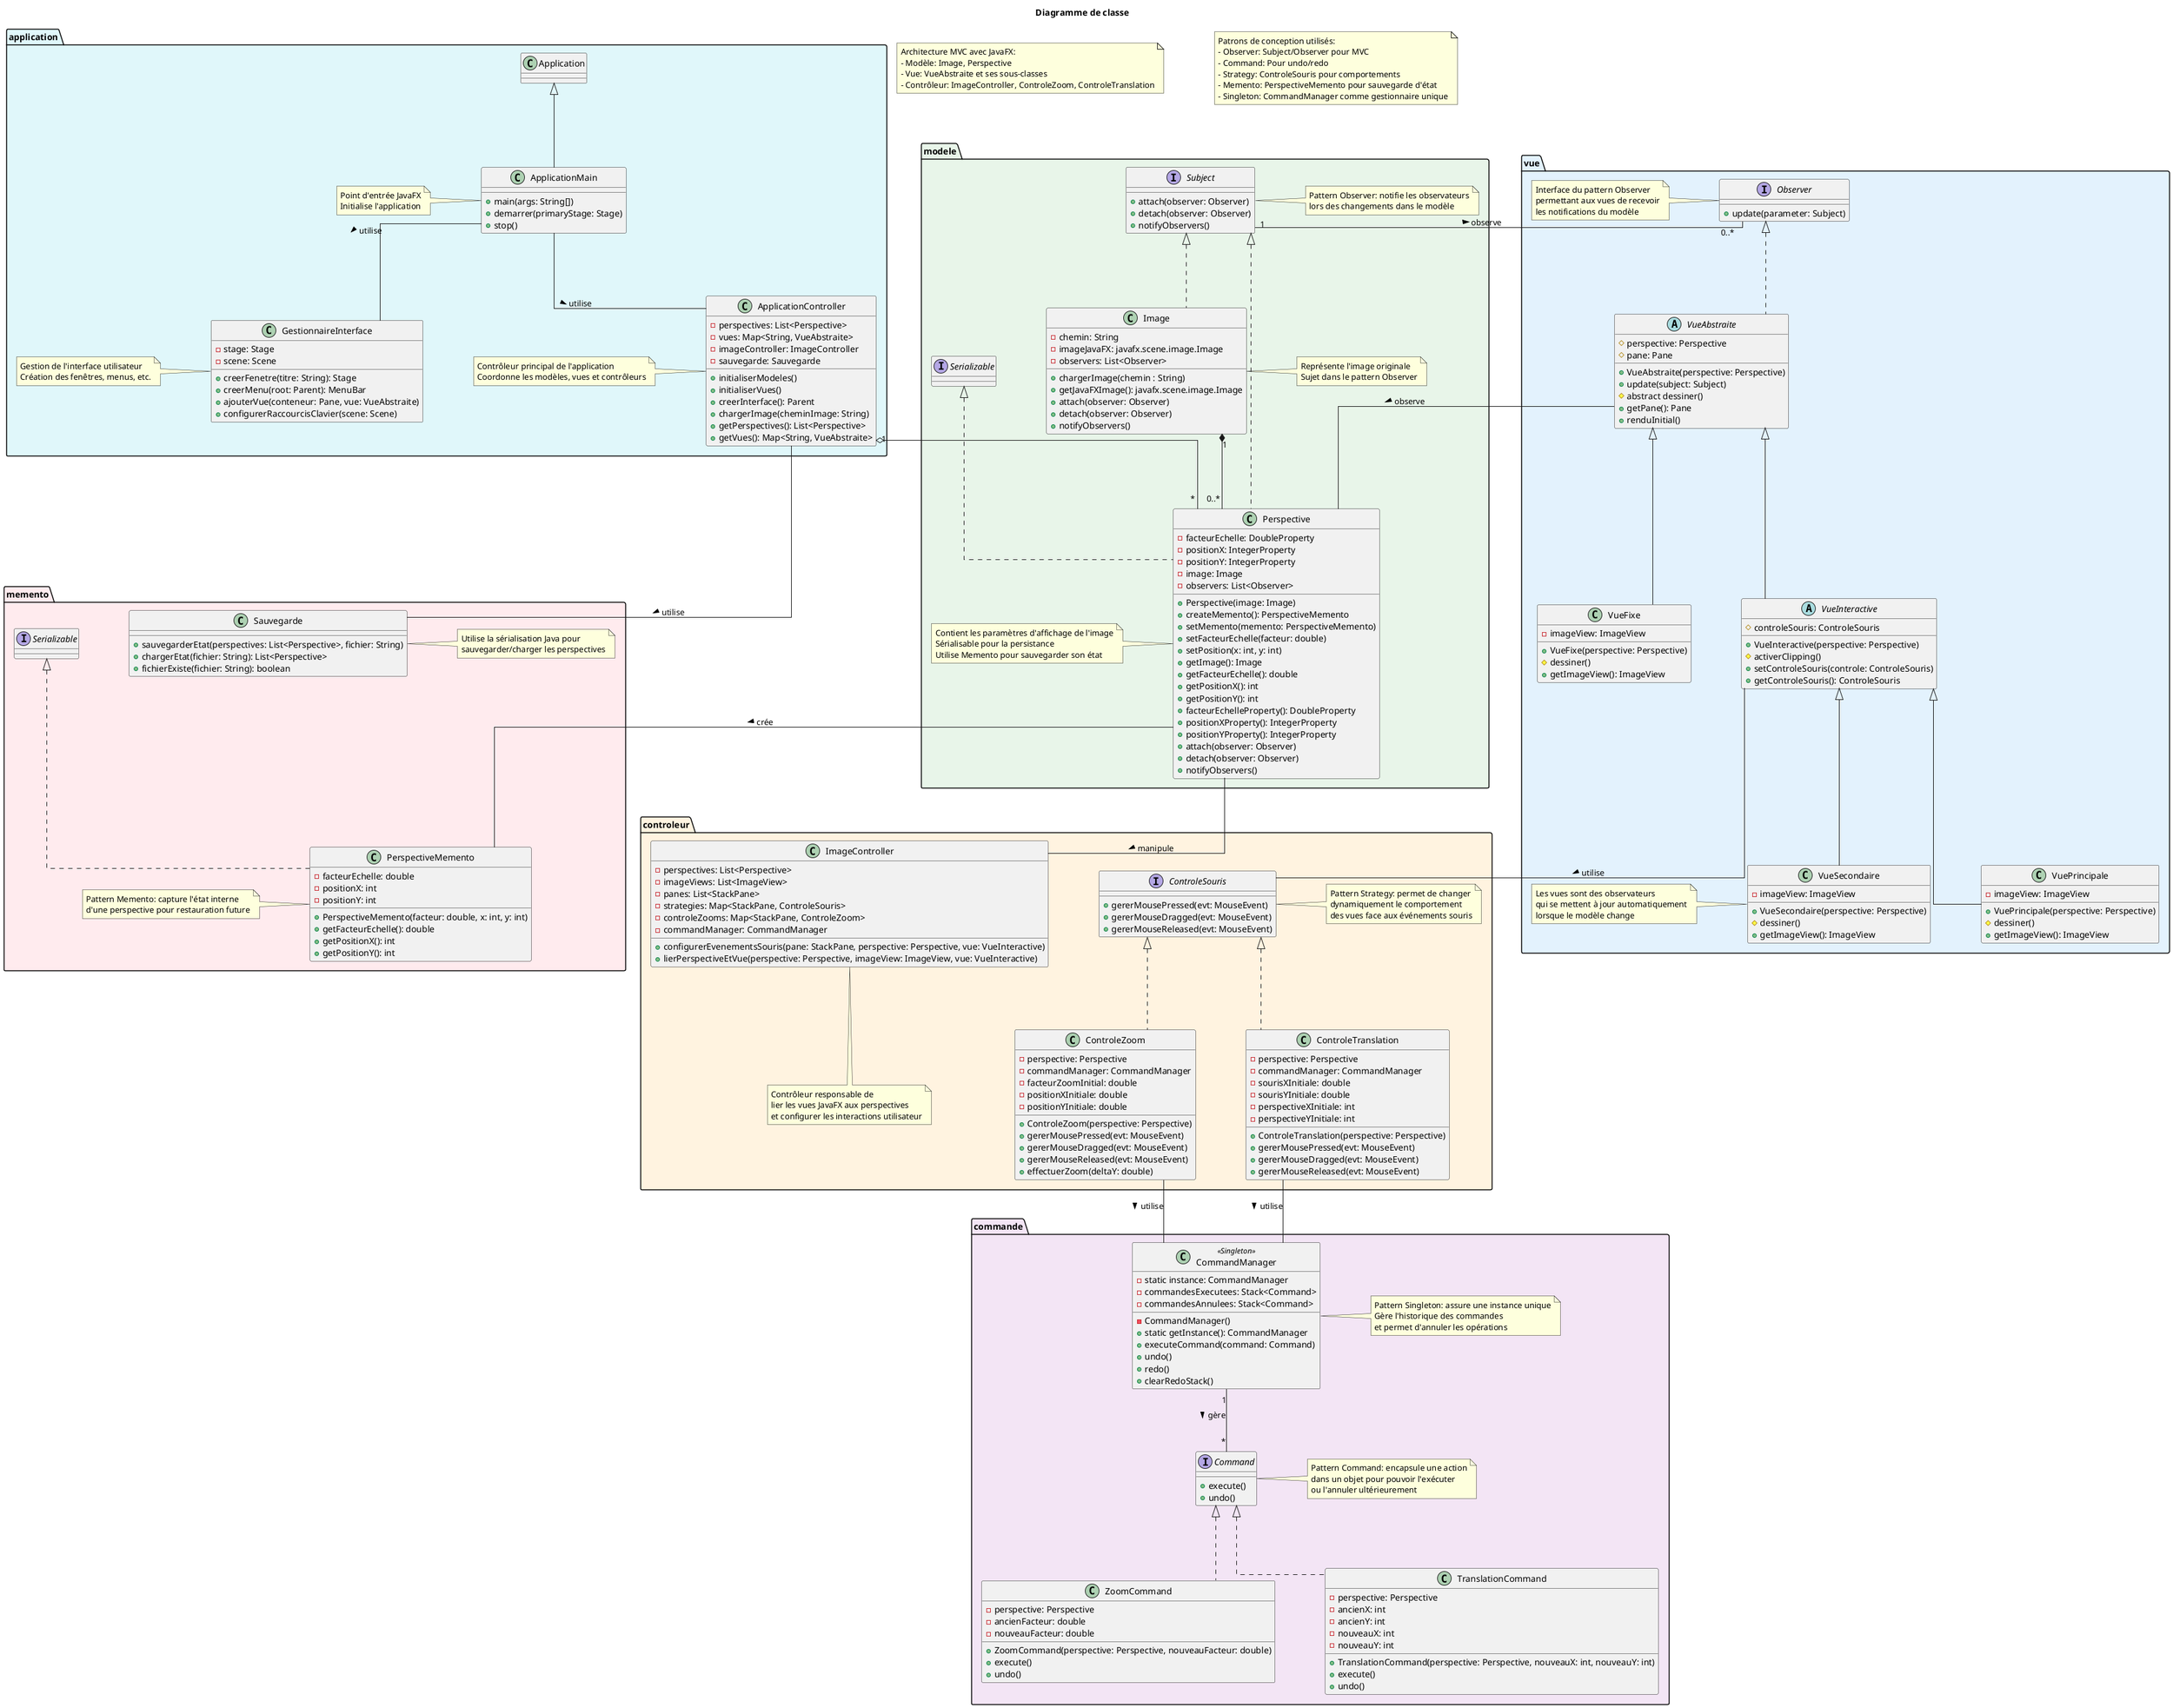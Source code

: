 @startuml
'Architecture MVC avec patrons de conception
title Diagramme de classe

skinparam linetype ortho
skinparam nodesep 80
skinparam ranksep 100
skinparam shadowing false

package "modele" #E8F5E9 {
  class Image implements Subject {
    -chemin: String
    -imageJavaFX: javafx.scene.image.Image
    -observers: List<Observer>
    +chargerImage(chemin : String)
    +getJavaFXImage(): javafx.scene.image.Image
    +attach(observer: Observer)
    +detach(observer: Observer)
    +notifyObservers()
  }
  note right of Image
    Représente l'image originale
    Sujet dans le pattern Observer
  endnote

  class Perspective implements Subject, Serializable {
    -facteurEchelle: DoubleProperty
    -positionX: IntegerProperty
    -positionY: IntegerProperty
    -image: Image
    -observers: List<Observer>
    +Perspective(image: Image)
    +createMemento(): PerspectiveMemento
    +setMemento(memento: PerspectiveMemento)
    +setFacteurEchelle(facteur: double)
    +setPosition(x: int, y: int)
    +getImage(): Image
    +getFacteurEchelle(): double
    +getPositionX(): int
    +getPositionY(): int
    +facteurEchelleProperty(): DoubleProperty
    +positionXProperty(): IntegerProperty
    +positionYProperty(): IntegerProperty
    +attach(observer: Observer)
    +detach(observer: Observer)
    +notifyObservers()
  }
  note left of Perspective
    Contient les paramètres d'affichage de l'image
    Sérialisable pour la persistance
    Utilise Memento pour sauvegarder son état
  endnote

  interface Subject {
    +attach(observer: Observer)
    +detach(observer: Observer)
    +notifyObservers()
  }
  note right of Subject
    Pattern Observer: notifie les observateurs
    lors des changements dans le modèle
  endnote
}

package "vue" #E3F2FD {
  interface Observer {
    +update(parameter: Subject)
  }
  note left of Observer
    Interface du pattern Observer
    permettant aux vues de recevoir
    les notifications du modèle
  endnote

  abstract class VueAbstraite implements Observer {
    #perspective: Perspective
    #pane: Pane
    +VueAbstraite(perspective: Perspective)
    +update(subject: Subject)
    #abstract dessiner()
    +getPane(): Pane
    +renduInitial()
  }

  class VueFixe extends VueAbstraite {
    -imageView: ImageView
    +VueFixe(perspective: Perspective)
    #dessiner()
    +getImageView(): ImageView
  }

  abstract class VueInteractive extends VueAbstraite {
    #controleSouris: ControleSouris
    +VueInteractive(perspective: Perspective)
    #activerClipping()
    +setControleSouris(controle: ControleSouris)
    +getControleSouris(): ControleSouris
  }

  class VuePrincipale extends VueInteractive {
    -imageView: ImageView
    +VuePrincipale(perspective: Perspective)
    #dessiner()
    +getImageView(): ImageView
}

  class VueSecondaire extends VueInteractive {
    -imageView: ImageView
    +VueSecondaire(perspective: Perspective)
    #dessiner()
    +getImageView(): ImageView
  }
  note left of VueSecondaire
    Les vues sont des observateurs
    qui se mettent à jour automatiquement
    lorsque le modèle change
  endnote
}

package "controleur" #FFF3E0 {
  interface ControleSouris {
    +gererMousePressed(evt: MouseEvent)
    +gererMouseDragged(evt: MouseEvent)
    +gererMouseReleased(evt: MouseEvent)
  }
  note right of ControleSouris
    Pattern Strategy: permet de changer
    dynamiquement le comportement
    des vues face aux événements souris
  endnote

  class ControleZoom {
    -perspective: Perspective
    -commandManager: CommandManager
    -facteurZoomInitial: double
    -positionXInitiale: double
    -positionYInitiale: double
    +ControleZoom(perspective: Perspective)
    +gererMousePressed(evt: MouseEvent)
    +gererMouseDragged(evt: MouseEvent)
    +gererMouseReleased(evt: MouseEvent)
    +effectuerZoom(deltaY: double)
}

  class ControleTranslation {
    -perspective: Perspective
    -commandManager: CommandManager
    -sourisXInitiale: double
    -sourisYInitiale: double
    -perspectiveXInitiale: int
    -perspectiveYInitiale: int
    +ControleTranslation(perspective: Perspective)
    +gererMousePressed(evt: MouseEvent)
    +gererMouseDragged(evt: MouseEvent)
    +gererMouseReleased(evt: MouseEvent)
  }

  class ImageController {
    -perspectives: List<Perspective>
    -imageViews: List<ImageView>
    -panes: List<StackPane>
    -strategies: Map<StackPane, ControleSouris>
    -controleZooms: Map<StackPane, ControleZoom>
    -commandManager: CommandManager
    +configurerEvenementsSouris(pane: StackPane, perspective: Perspective, vue: VueInteractive)
    +lierPerspectiveEtVue(perspective: Perspective, imageView: ImageView, vue: VueInteractive)
  }
  note bottom of ImageController
    Contrôleur responsable de
    lier les vues JavaFX aux perspectives
    et configurer les interactions utilisateur
  endnote
}

package "commande" #F3E5F5 {
  interface Command {
    +execute()
    +undo()
  }
  note right of Command
    Pattern Command: encapsule une action
    dans un objet pour pouvoir l'exécuter
    ou l'annuler ultérieurement
  endnote

  class ZoomCommand implements Command {
    -perspective: Perspective
    -ancienFacteur: double
    -nouveauFacteur: double
    +ZoomCommand(perspective: Perspective, nouveauFacteur: double)
    +execute()
    +undo()
  }

  class TranslationCommand implements Command {
    -perspective: Perspective
    -ancienX: int
    -ancienY: int
    -nouveauX: int
    -nouveauY: int
    +TranslationCommand(perspective: Perspective, nouveauX: int, nouveauY: int)
    +execute()
    +undo()
  }

  class CommandManager << Singleton >> {
    -static instance: CommandManager
    -commandesExecutees: Stack<Command>
    -commandesAnnulees: Stack<Command>
    -CommandManager()
    +static getInstance(): CommandManager
    +executeCommand(command: Command)
    +undo()
    +redo()
    +clearRedoStack()
  }
  note right of CommandManager
    Pattern Singleton: assure une instance unique
    Gère l'historique des commandes
    et permet d'annuler les opérations
  endnote
}

package "memento" #FFEBEE {
  class PerspectiveMemento implements Serializable {
    -facteurEchelle: double
    -positionX: int
    -positionY: int
    +PerspectiveMemento(facteur: double, x: int, y: int)
    +getFacteurEchelle(): double
    +getPositionX(): int
    +getPositionY(): int
  }
  note left of PerspectiveMemento
    Pattern Memento: capture l'état interne
    d'une perspective pour restauration future
  endnote

  class Sauvegarde {
    +sauvegarderEtat(perspectives: List<Perspective>, fichier: String)
    +chargerEtat(fichier: String): List<Perspective>
    +fichierExiste(fichier: String): boolean
  }
  note right of Sauvegarde
    Utilise la sérialisation Java pour
    sauvegarder/charger les perspectives
  endnote
}

package "application" #E0F7FA {
  class ApplicationMain extends Application {
    +main(args: String[])
    +demarrer(primaryStage: Stage)
    +stop()
  }
  note left of ApplicationMain
    Point d'entrée JavaFX
    Initialise l'application
  endnote

  class ApplicationController {
      -perspectives: List<Perspective>
      -vues: Map<String, VueAbstraite>
      -imageController: ImageController
      -sauvegarde: Sauvegarde
      +initialiserModeles()
      +initialiserVues()
      +creerInterface(): Parent
      +chargerImage(cheminImage: String)
      +getPerspectives(): List<Perspective>
      +getVues(): Map<String, VueAbstraite>
  }
  note left of ApplicationController
    Contrôleur principal de l'application
    Coordonne les modèles, vues et contrôleurs
  endnote

  class GestionnaireInterface {
    -stage: Stage
    -scene: Scene
    +creerFenetre(titre: String): Stage
    +creerMenu(root: Parent): MenuBar
    +ajouterVue(conteneur: Pane, vue: VueAbstraite)
    +configurerRaccourcisClavier(scene: Scene)
  }
  note left of GestionnaireInterface
    Gestion de l'interface utilisateur
    Création des fenêtres, menus, etc.
  endnote
}

' Relations
Subject "1" -- "0..*" Observer : observe >
Image "1" *-- "0..*" Perspective
Perspective -- PerspectiveMemento : crée >

' Nouvelles relations pour VueAbstraite
VueAbstraite -- Perspective : observe >
VueInteractive -- ControleSouris : utilise >

' Relations de contrôleur
ControleSouris <|.. ControleZoom
ControleSouris <|.. ControleTranslation
CommandManager "1" -- "*" Command : gère >
ControleZoom -- CommandManager : utilise >
ControleTranslation -- CommandManager : utilise >
Perspective -- ImageController : manipule >

' Relations d'application
ApplicationController -- Sauvegarde : utilise >
ApplicationController "1" o-- "*" Perspective
ApplicationMain -- ApplicationController : utilise >
ApplicationMain -- GestionnaireInterface : utilise >

note "Architecture MVC avec JavaFX:\n- Modèle: Image, Perspective\n- Vue: VueAbstraite et ses sous-classes\n- Contrôleur: ImageController, ControleZoom, ControleTranslation" as N1
note "Patrons de conception utilisés:\n- Observer: Subject/Observer pour MVC\n- Command: Pour undo/redo\n- Strategy: ControleSouris pour comportements\n- Memento: PerspectiveMemento pour sauvegarde d'état\n- Singleton: CommandManager comme gestionnaire unique" as N2
@enduml